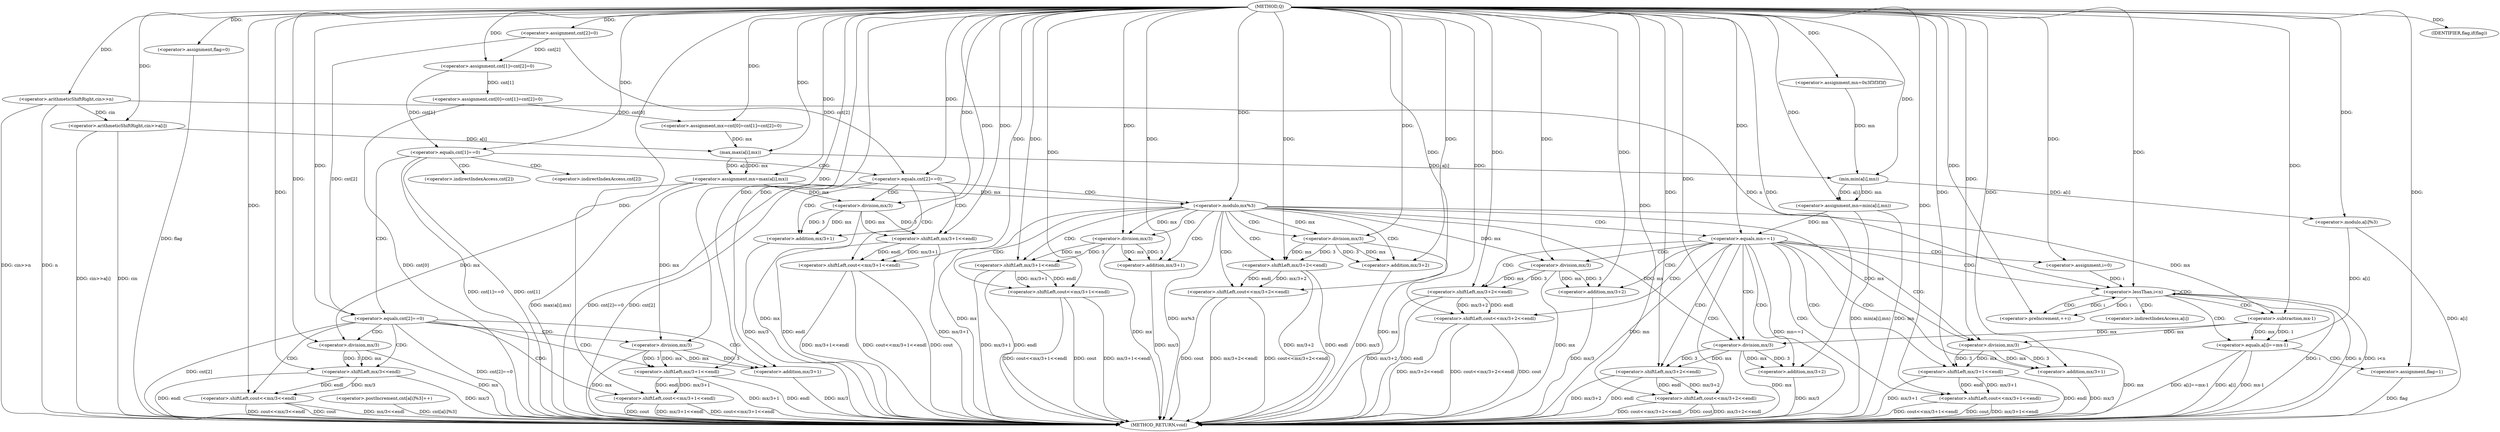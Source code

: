 digraph "Q" {  
"1000106" [label = "(METHOD,Q)" ]
"1000298" [label = "(METHOD_RETURN,void)" ]
"1000108" [label = "(<operator>.arithmeticShiftRight,cin>>n)" ]
"1000111" [label = "(<operator>.assignment,mx=cnt[0]=cnt[1]=cnt[2]=0)" ]
"1000126" [label = "(<operator>.assignment,flag=0)" ]
"1000129" [label = "(<operator>.assignment,mn=0x3f3f3f3f)" ]
"1000133" [label = "(<operator>.arithmeticShiftRight,cin>>a[i])" ]
"1000138" [label = "(<operator>.assignment,mx=max(a[i],mx))" ]
"1000145" [label = "(<operator>.assignment,mn=min(a[i],mn))" ]
"1000152" [label = "(<operator>.postIncrement,cnt[a[i]%3]++)" ]
"1000161" [label = "(<operator>.equals,cnt[1]==0)" ]
"1000113" [label = "(<operator>.assignment,cnt[0]=cnt[1]=cnt[2]=0)" ]
"1000117" [label = "(<operator>.assignment,cnt[1]=cnt[2]=0)" ]
"1000140" [label = "(max,max(a[i],mx))" ]
"1000147" [label = "(min,min(a[i],mn))" ]
"1000168" [label = "(<operator>.equals,cnt[2]==0)" ]
"1000121" [label = "(<operator>.assignment,cnt[2]=0)" ]
"1000155" [label = "(<operator>.modulo,a[i]%3)" ]
"1000174" [label = "(<operator>.shiftLeft,cout<<mx/3<<endl)" ]
"1000195" [label = "(<operator>.equals,cnt[2]==0)" ]
"1000183" [label = "(<operator>.shiftLeft,cout<<mx/3+1<<endl)" ]
"1000201" [label = "(<operator>.shiftLeft,cout<<mx/3+1<<endl)" ]
"1000176" [label = "(<operator>.shiftLeft,mx/3<<endl)" ]
"1000177" [label = "(<operator>.division,mx/3)" ]
"1000185" [label = "(<operator>.shiftLeft,mx/3+1<<endl)" ]
"1000203" [label = "(<operator>.shiftLeft,mx/3+1<<endl)" ]
"1000213" [label = "(<operator>.modulo,mx%3)" ]
"1000186" [label = "(<operator>.addition,mx/3+1)" ]
"1000204" [label = "(<operator>.addition,mx/3+1)" ]
"1000218" [label = "(<operator>.shiftLeft,cout<<mx/3+1<<endl)" ]
"1000289" [label = "(<operator>.shiftLeft,cout<<mx/3+2<<endl)" ]
"1000187" [label = "(<operator>.division,mx/3)" ]
"1000205" [label = "(<operator>.division,mx/3)" ]
"1000230" [label = "(<operator>.equals,mn==1)" ]
"1000220" [label = "(<operator>.shiftLeft,mx/3+1<<endl)" ]
"1000234" [label = "(<operator>.shiftLeft,cout<<mx/3+2<<endl)" ]
"1000291" [label = "(<operator>.shiftLeft,mx/3+2<<endl)" ]
"1000221" [label = "(<operator>.addition,mx/3+1)" ]
"1000292" [label = "(<operator>.addition,mx/3+2)" ]
"1000222" [label = "(<operator>.division,mx/3)" ]
"1000236" [label = "(<operator>.shiftLeft,mx/3+2<<endl)" ]
"1000247" [label = "(<operator>.assignment,i=0)" ]
"1000250" [label = "(<operator>.lessThan,i<n)" ]
"1000253" [label = "(<operator>.preIncrement,++i)" ]
"1000267" [label = "(IDENTIFIER,flag,if(flag))" ]
"1000268" [label = "(<operator>.shiftLeft,cout<<mx/3+2<<endl)" ]
"1000293" [label = "(<operator>.division,mx/3)" ]
"1000237" [label = "(<operator>.addition,mx/3+2)" ]
"1000256" [label = "(<operator>.equals,a[i]==mx-1)" ]
"1000263" [label = "(<operator>.assignment,flag=1)" ]
"1000278" [label = "(<operator>.shiftLeft,cout<<mx/3+1<<endl)" ]
"1000238" [label = "(<operator>.division,mx/3)" ]
"1000270" [label = "(<operator>.shiftLeft,mx/3+2<<endl)" ]
"1000260" [label = "(<operator>.subtraction,mx-1)" ]
"1000271" [label = "(<operator>.addition,mx/3+2)" ]
"1000280" [label = "(<operator>.shiftLeft,mx/3+1<<endl)" ]
"1000272" [label = "(<operator>.division,mx/3)" ]
"1000281" [label = "(<operator>.addition,mx/3+1)" ]
"1000282" [label = "(<operator>.division,mx/3)" ]
"1000169" [label = "(<operator>.indirectIndexAccess,cnt[2])" ]
"1000196" [label = "(<operator>.indirectIndexAccess,cnt[2])" ]
"1000257" [label = "(<operator>.indirectIndexAccess,a[i])" ]
  "1000108" -> "1000298"  [ label = "DDG: n"] 
  "1000108" -> "1000298"  [ label = "DDG: cin>>n"] 
  "1000113" -> "1000298"  [ label = "DDG: cnt[0]"] 
  "1000126" -> "1000298"  [ label = "DDG: flag"] 
  "1000133" -> "1000298"  [ label = "DDG: cin"] 
  "1000133" -> "1000298"  [ label = "DDG: cin>>a[i]"] 
  "1000138" -> "1000298"  [ label = "DDG: max(a[i],mx)"] 
  "1000145" -> "1000298"  [ label = "DDG: mn"] 
  "1000145" -> "1000298"  [ label = "DDG: min(a[i],mn)"] 
  "1000155" -> "1000298"  [ label = "DDG: a[i]"] 
  "1000152" -> "1000298"  [ label = "DDG: cnt[a[i]%3]"] 
  "1000161" -> "1000298"  [ label = "DDG: cnt[1]"] 
  "1000161" -> "1000298"  [ label = "DDG: cnt[1]==0"] 
  "1000195" -> "1000298"  [ label = "DDG: cnt[2]"] 
  "1000195" -> "1000298"  [ label = "DDG: cnt[2]==0"] 
  "1000213" -> "1000298"  [ label = "DDG: mx"] 
  "1000213" -> "1000298"  [ label = "DDG: mx%3"] 
  "1000289" -> "1000298"  [ label = "DDG: cout"] 
  "1000293" -> "1000298"  [ label = "DDG: mx"] 
  "1000292" -> "1000298"  [ label = "DDG: mx/3"] 
  "1000291" -> "1000298"  [ label = "DDG: mx/3+2"] 
  "1000291" -> "1000298"  [ label = "DDG: endl"] 
  "1000289" -> "1000298"  [ label = "DDG: mx/3+2<<endl"] 
  "1000289" -> "1000298"  [ label = "DDG: cout<<mx/3+2<<endl"] 
  "1000230" -> "1000298"  [ label = "DDG: mn"] 
  "1000230" -> "1000298"  [ label = "DDG: mn==1"] 
  "1000250" -> "1000298"  [ label = "DDG: i"] 
  "1000250" -> "1000298"  [ label = "DDG: n"] 
  "1000250" -> "1000298"  [ label = "DDG: i<n"] 
  "1000278" -> "1000298"  [ label = "DDG: cout"] 
  "1000282" -> "1000298"  [ label = "DDG: mx"] 
  "1000281" -> "1000298"  [ label = "DDG: mx/3"] 
  "1000280" -> "1000298"  [ label = "DDG: mx/3+1"] 
  "1000280" -> "1000298"  [ label = "DDG: endl"] 
  "1000278" -> "1000298"  [ label = "DDG: mx/3+1<<endl"] 
  "1000278" -> "1000298"  [ label = "DDG: cout<<mx/3+1<<endl"] 
  "1000268" -> "1000298"  [ label = "DDG: cout"] 
  "1000272" -> "1000298"  [ label = "DDG: mx"] 
  "1000271" -> "1000298"  [ label = "DDG: mx/3"] 
  "1000270" -> "1000298"  [ label = "DDG: mx/3+2"] 
  "1000270" -> "1000298"  [ label = "DDG: endl"] 
  "1000268" -> "1000298"  [ label = "DDG: mx/3+2<<endl"] 
  "1000268" -> "1000298"  [ label = "DDG: cout<<mx/3+2<<endl"] 
  "1000256" -> "1000298"  [ label = "DDG: a[i]"] 
  "1000256" -> "1000298"  [ label = "DDG: mx-1"] 
  "1000256" -> "1000298"  [ label = "DDG: a[i]==mx-1"] 
  "1000263" -> "1000298"  [ label = "DDG: flag"] 
  "1000234" -> "1000298"  [ label = "DDG: cout"] 
  "1000238" -> "1000298"  [ label = "DDG: mx"] 
  "1000237" -> "1000298"  [ label = "DDG: mx/3"] 
  "1000236" -> "1000298"  [ label = "DDG: mx/3+2"] 
  "1000236" -> "1000298"  [ label = "DDG: endl"] 
  "1000234" -> "1000298"  [ label = "DDG: mx/3+2<<endl"] 
  "1000234" -> "1000298"  [ label = "DDG: cout<<mx/3+2<<endl"] 
  "1000218" -> "1000298"  [ label = "DDG: cout"] 
  "1000222" -> "1000298"  [ label = "DDG: mx"] 
  "1000221" -> "1000298"  [ label = "DDG: mx/3"] 
  "1000220" -> "1000298"  [ label = "DDG: mx/3+1"] 
  "1000220" -> "1000298"  [ label = "DDG: endl"] 
  "1000218" -> "1000298"  [ label = "DDG: mx/3+1<<endl"] 
  "1000218" -> "1000298"  [ label = "DDG: cout<<mx/3+1<<endl"] 
  "1000201" -> "1000298"  [ label = "DDG: cout"] 
  "1000205" -> "1000298"  [ label = "DDG: mx"] 
  "1000204" -> "1000298"  [ label = "DDG: mx/3"] 
  "1000203" -> "1000298"  [ label = "DDG: mx/3+1"] 
  "1000203" -> "1000298"  [ label = "DDG: endl"] 
  "1000201" -> "1000298"  [ label = "DDG: mx/3+1<<endl"] 
  "1000201" -> "1000298"  [ label = "DDG: cout<<mx/3+1<<endl"] 
  "1000168" -> "1000298"  [ label = "DDG: cnt[2]"] 
  "1000168" -> "1000298"  [ label = "DDG: cnt[2]==0"] 
  "1000183" -> "1000298"  [ label = "DDG: cout"] 
  "1000187" -> "1000298"  [ label = "DDG: mx"] 
  "1000186" -> "1000298"  [ label = "DDG: mx/3"] 
  "1000185" -> "1000298"  [ label = "DDG: mx/3+1"] 
  "1000185" -> "1000298"  [ label = "DDG: endl"] 
  "1000183" -> "1000298"  [ label = "DDG: mx/3+1<<endl"] 
  "1000183" -> "1000298"  [ label = "DDG: cout<<mx/3+1<<endl"] 
  "1000174" -> "1000298"  [ label = "DDG: cout"] 
  "1000177" -> "1000298"  [ label = "DDG: mx"] 
  "1000176" -> "1000298"  [ label = "DDG: mx/3"] 
  "1000176" -> "1000298"  [ label = "DDG: endl"] 
  "1000174" -> "1000298"  [ label = "DDG: mx/3<<endl"] 
  "1000174" -> "1000298"  [ label = "DDG: cout<<mx/3<<endl"] 
  "1000106" -> "1000126"  [ label = "DDG: "] 
  "1000106" -> "1000129"  [ label = "DDG: "] 
  "1000106" -> "1000108"  [ label = "DDG: "] 
  "1000106" -> "1000111"  [ label = "DDG: "] 
  "1000113" -> "1000111"  [ label = "DDG: cnt[0]"] 
  "1000140" -> "1000138"  [ label = "DDG: a[i]"] 
  "1000140" -> "1000138"  [ label = "DDG: mx"] 
  "1000147" -> "1000145"  [ label = "DDG: a[i]"] 
  "1000147" -> "1000145"  [ label = "DDG: mn"] 
  "1000117" -> "1000113"  [ label = "DDG: cnt[1]"] 
  "1000108" -> "1000133"  [ label = "DDG: cin"] 
  "1000106" -> "1000133"  [ label = "DDG: "] 
  "1000106" -> "1000138"  [ label = "DDG: "] 
  "1000106" -> "1000145"  [ label = "DDG: "] 
  "1000117" -> "1000161"  [ label = "DDG: cnt[1]"] 
  "1000106" -> "1000161"  [ label = "DDG: "] 
  "1000121" -> "1000117"  [ label = "DDG: cnt[2]"] 
  "1000106" -> "1000117"  [ label = "DDG: "] 
  "1000133" -> "1000140"  [ label = "DDG: a[i]"] 
  "1000111" -> "1000140"  [ label = "DDG: mx"] 
  "1000106" -> "1000140"  [ label = "DDG: "] 
  "1000140" -> "1000147"  [ label = "DDG: a[i]"] 
  "1000129" -> "1000147"  [ label = "DDG: mn"] 
  "1000106" -> "1000147"  [ label = "DDG: "] 
  "1000106" -> "1000121"  [ label = "DDG: "] 
  "1000147" -> "1000155"  [ label = "DDG: a[i]"] 
  "1000106" -> "1000155"  [ label = "DDG: "] 
  "1000121" -> "1000168"  [ label = "DDG: cnt[2]"] 
  "1000106" -> "1000168"  [ label = "DDG: "] 
  "1000106" -> "1000174"  [ label = "DDG: "] 
  "1000176" -> "1000174"  [ label = "DDG: endl"] 
  "1000176" -> "1000174"  [ label = "DDG: mx/3"] 
  "1000121" -> "1000195"  [ label = "DDG: cnt[2]"] 
  "1000106" -> "1000195"  [ label = "DDG: "] 
  "1000177" -> "1000176"  [ label = "DDG: 3"] 
  "1000177" -> "1000176"  [ label = "DDG: mx"] 
  "1000106" -> "1000176"  [ label = "DDG: "] 
  "1000106" -> "1000183"  [ label = "DDG: "] 
  "1000185" -> "1000183"  [ label = "DDG: endl"] 
  "1000185" -> "1000183"  [ label = "DDG: mx/3+1"] 
  "1000106" -> "1000201"  [ label = "DDG: "] 
  "1000203" -> "1000201"  [ label = "DDG: endl"] 
  "1000203" -> "1000201"  [ label = "DDG: mx/3+1"] 
  "1000138" -> "1000177"  [ label = "DDG: mx"] 
  "1000106" -> "1000177"  [ label = "DDG: "] 
  "1000106" -> "1000185"  [ label = "DDG: "] 
  "1000187" -> "1000185"  [ label = "DDG: mx"] 
  "1000187" -> "1000185"  [ label = "DDG: 3"] 
  "1000106" -> "1000203"  [ label = "DDG: "] 
  "1000205" -> "1000203"  [ label = "DDG: 3"] 
  "1000205" -> "1000203"  [ label = "DDG: mx"] 
  "1000187" -> "1000186"  [ label = "DDG: mx"] 
  "1000187" -> "1000186"  [ label = "DDG: 3"] 
  "1000106" -> "1000186"  [ label = "DDG: "] 
  "1000205" -> "1000204"  [ label = "DDG: 3"] 
  "1000205" -> "1000204"  [ label = "DDG: mx"] 
  "1000106" -> "1000204"  [ label = "DDG: "] 
  "1000138" -> "1000213"  [ label = "DDG: mx"] 
  "1000106" -> "1000213"  [ label = "DDG: "] 
  "1000138" -> "1000187"  [ label = "DDG: mx"] 
  "1000106" -> "1000187"  [ label = "DDG: "] 
  "1000138" -> "1000205"  [ label = "DDG: mx"] 
  "1000106" -> "1000205"  [ label = "DDG: "] 
  "1000106" -> "1000218"  [ label = "DDG: "] 
  "1000220" -> "1000218"  [ label = "DDG: endl"] 
  "1000220" -> "1000218"  [ label = "DDG: mx/3+1"] 
  "1000106" -> "1000289"  [ label = "DDG: "] 
  "1000291" -> "1000289"  [ label = "DDG: endl"] 
  "1000291" -> "1000289"  [ label = "DDG: mx/3+2"] 
  "1000222" -> "1000220"  [ label = "DDG: mx"] 
  "1000222" -> "1000220"  [ label = "DDG: 3"] 
  "1000106" -> "1000220"  [ label = "DDG: "] 
  "1000145" -> "1000230"  [ label = "DDG: mn"] 
  "1000106" -> "1000230"  [ label = "DDG: "] 
  "1000106" -> "1000291"  [ label = "DDG: "] 
  "1000293" -> "1000291"  [ label = "DDG: 3"] 
  "1000293" -> "1000291"  [ label = "DDG: mx"] 
  "1000222" -> "1000221"  [ label = "DDG: mx"] 
  "1000222" -> "1000221"  [ label = "DDG: 3"] 
  "1000106" -> "1000221"  [ label = "DDG: "] 
  "1000106" -> "1000234"  [ label = "DDG: "] 
  "1000236" -> "1000234"  [ label = "DDG: endl"] 
  "1000236" -> "1000234"  [ label = "DDG: mx/3+2"] 
  "1000293" -> "1000292"  [ label = "DDG: 3"] 
  "1000293" -> "1000292"  [ label = "DDG: mx"] 
  "1000106" -> "1000292"  [ label = "DDG: "] 
  "1000213" -> "1000222"  [ label = "DDG: mx"] 
  "1000106" -> "1000222"  [ label = "DDG: "] 
  "1000238" -> "1000236"  [ label = "DDG: mx"] 
  "1000238" -> "1000236"  [ label = "DDG: 3"] 
  "1000106" -> "1000236"  [ label = "DDG: "] 
  "1000106" -> "1000247"  [ label = "DDG: "] 
  "1000106" -> "1000267"  [ label = "DDG: "] 
  "1000213" -> "1000293"  [ label = "DDG: mx"] 
  "1000106" -> "1000293"  [ label = "DDG: "] 
  "1000238" -> "1000237"  [ label = "DDG: mx"] 
  "1000238" -> "1000237"  [ label = "DDG: 3"] 
  "1000106" -> "1000237"  [ label = "DDG: "] 
  "1000247" -> "1000250"  [ label = "DDG: i"] 
  "1000253" -> "1000250"  [ label = "DDG: i"] 
  "1000106" -> "1000250"  [ label = "DDG: "] 
  "1000108" -> "1000250"  [ label = "DDG: n"] 
  "1000250" -> "1000253"  [ label = "DDG: i"] 
  "1000106" -> "1000253"  [ label = "DDG: "] 
  "1000106" -> "1000263"  [ label = "DDG: "] 
  "1000106" -> "1000268"  [ label = "DDG: "] 
  "1000270" -> "1000268"  [ label = "DDG: mx/3+2"] 
  "1000270" -> "1000268"  [ label = "DDG: endl"] 
  "1000213" -> "1000238"  [ label = "DDG: mx"] 
  "1000106" -> "1000238"  [ label = "DDG: "] 
  "1000155" -> "1000256"  [ label = "DDG: a[i]"] 
  "1000260" -> "1000256"  [ label = "DDG: mx"] 
  "1000260" -> "1000256"  [ label = "DDG: 1"] 
  "1000272" -> "1000270"  [ label = "DDG: mx"] 
  "1000272" -> "1000270"  [ label = "DDG: 3"] 
  "1000106" -> "1000270"  [ label = "DDG: "] 
  "1000106" -> "1000278"  [ label = "DDG: "] 
  "1000280" -> "1000278"  [ label = "DDG: endl"] 
  "1000280" -> "1000278"  [ label = "DDG: mx/3+1"] 
  "1000213" -> "1000260"  [ label = "DDG: mx"] 
  "1000106" -> "1000260"  [ label = "DDG: "] 
  "1000272" -> "1000271"  [ label = "DDG: mx"] 
  "1000272" -> "1000271"  [ label = "DDG: 3"] 
  "1000106" -> "1000271"  [ label = "DDG: "] 
  "1000282" -> "1000280"  [ label = "DDG: mx"] 
  "1000282" -> "1000280"  [ label = "DDG: 3"] 
  "1000106" -> "1000280"  [ label = "DDG: "] 
  "1000213" -> "1000272"  [ label = "DDG: mx"] 
  "1000260" -> "1000272"  [ label = "DDG: mx"] 
  "1000106" -> "1000272"  [ label = "DDG: "] 
  "1000282" -> "1000281"  [ label = "DDG: mx"] 
  "1000282" -> "1000281"  [ label = "DDG: 3"] 
  "1000106" -> "1000281"  [ label = "DDG: "] 
  "1000213" -> "1000282"  [ label = "DDG: mx"] 
  "1000260" -> "1000282"  [ label = "DDG: mx"] 
  "1000106" -> "1000282"  [ label = "DDG: "] 
  "1000161" -> "1000195"  [ label = "CDG: "] 
  "1000161" -> "1000169"  [ label = "CDG: "] 
  "1000161" -> "1000196"  [ label = "CDG: "] 
  "1000161" -> "1000168"  [ label = "CDG: "] 
  "1000168" -> "1000174"  [ label = "CDG: "] 
  "1000168" -> "1000183"  [ label = "CDG: "] 
  "1000168" -> "1000176"  [ label = "CDG: "] 
  "1000168" -> "1000187"  [ label = "CDG: "] 
  "1000168" -> "1000185"  [ label = "CDG: "] 
  "1000168" -> "1000186"  [ label = "CDG: "] 
  "1000168" -> "1000177"  [ label = "CDG: "] 
  "1000195" -> "1000204"  [ label = "CDG: "] 
  "1000195" -> "1000201"  [ label = "CDG: "] 
  "1000195" -> "1000213"  [ label = "CDG: "] 
  "1000195" -> "1000203"  [ label = "CDG: "] 
  "1000195" -> "1000205"  [ label = "CDG: "] 
  "1000213" -> "1000293"  [ label = "CDG: "] 
  "1000213" -> "1000221"  [ label = "CDG: "] 
  "1000213" -> "1000291"  [ label = "CDG: "] 
  "1000213" -> "1000222"  [ label = "CDG: "] 
  "1000213" -> "1000289"  [ label = "CDG: "] 
  "1000213" -> "1000220"  [ label = "CDG: "] 
  "1000213" -> "1000292"  [ label = "CDG: "] 
  "1000213" -> "1000230"  [ label = "CDG: "] 
  "1000213" -> "1000218"  [ label = "CDG: "] 
  "1000230" -> "1000238"  [ label = "CDG: "] 
  "1000230" -> "1000236"  [ label = "CDG: "] 
  "1000230" -> "1000250"  [ label = "CDG: "] 
  "1000230" -> "1000247"  [ label = "CDG: "] 
  "1000230" -> "1000234"  [ label = "CDG: "] 
  "1000230" -> "1000237"  [ label = "CDG: "] 
  "1000230" -> "1000268"  [ label = "CDG: "] 
  "1000230" -> "1000281"  [ label = "CDG: "] 
  "1000230" -> "1000282"  [ label = "CDG: "] 
  "1000230" -> "1000270"  [ label = "CDG: "] 
  "1000230" -> "1000272"  [ label = "CDG: "] 
  "1000230" -> "1000271"  [ label = "CDG: "] 
  "1000230" -> "1000280"  [ label = "CDG: "] 
  "1000230" -> "1000278"  [ label = "CDG: "] 
  "1000250" -> "1000260"  [ label = "CDG: "] 
  "1000250" -> "1000250"  [ label = "CDG: "] 
  "1000250" -> "1000253"  [ label = "CDG: "] 
  "1000250" -> "1000257"  [ label = "CDG: "] 
  "1000250" -> "1000256"  [ label = "CDG: "] 
  "1000256" -> "1000263"  [ label = "CDG: "] 
}
